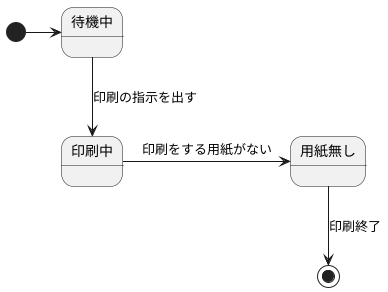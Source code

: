 @startuml プリンタ
[*] -right-> 待機中
待機中-down-> 印刷中: 印刷の指示を出す
印刷中-right-> 用紙無し: 印刷をする用紙がない
用紙無し--> [*] : 印刷終了
@enduml
